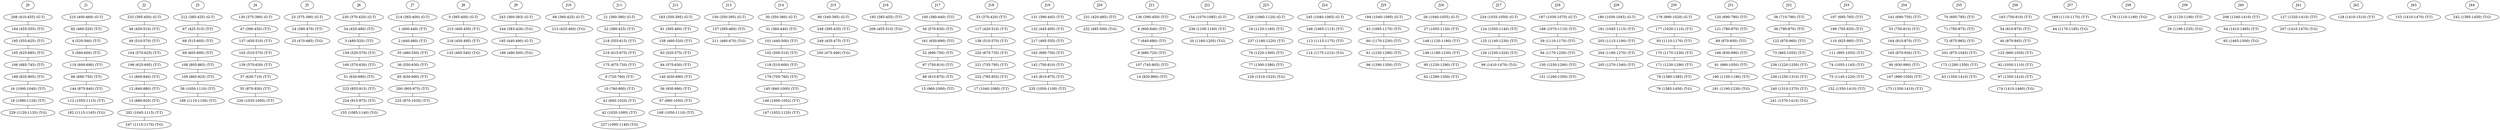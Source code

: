 graph g {
ranksep=0.2;
overlap=scale;
"J0" -- "208 (410-455) (G-T)" [style=dotted];
"208 (410-455) (G-T)" -- "194 (455-555) (T-T)" [weight=1.2, len=0.5];
"194 (455-555) (T-T)" -- "195 (555-625) (T-T)" [weight=1.2, len=0.5];
"195 (555-625) (T-T)" -- "105 (625-685) (T-T)" [weight=1.2, len=0.5];
"105 (625-685) (T-T)" -- "106 (685-745) (T-T)" [weight=1.2, len=0.5];
"106 (685-745) (T-T)" -- "199 (835-905) (T-T)" [weight=1.2, len=0.5];
"199 (835-905) (T-T)" -- "16 (1000-1040) (T-T)" [weight=1.2, len=0.5];
"16 (1000-1040) (T-T)" -- "18 (1080-1120) (T-T)" [weight=1.2, len=0.5];
"18 (1080-1120) (T-T)" -- "229 (1120-1135) (T-G)" [weight=1.2, len=0.5];
"J1" -- "210 (400-460) (G-T)" [style=dotted];
"210 (400-460) (G-T)" -- "82 (460-520) (T-T)" [weight=1.2, len=0.5];
"82 (460-520) (T-T)" -- "4 (520-560) (T-T)" [weight=1.2, len=0.5];
"4 (520-560) (T-T)" -- "5 (560-600) (T-T)" [weight=1.2, len=0.5];
"5 (560-600) (T-T)" -- "119 (600-690) (T-T)" [weight=1.2, len=0.5];
"119 (600-690) (T-T)" -- "86 (690-750) (T-T)" [weight=1.2, len=0.5];
"86 (690-750) (T-T)" -- "144 (875-940) (T-T)" [weight=1.2, len=0.5];
"144 (875-940) (T-T)" -- "112 (1055-1115) (T-T)" [weight=1.2, len=0.5];
"112 (1055-1115) (T-T)" -- "182 (1115-1165) (T-G)" [weight=1.2, len=0.5];
"J2" -- "233 (395-450) (G-T)" [style=dotted];
"233 (395-450) (G-T)" -- "48 (450-510) (T-T)" [weight=1.2, len=0.5];
"48 (450-510) (T-T)" -- "49 (510-570) (T-T)" [weight=1.2, len=0.5];
"49 (510-570) (T-T)" -- "104 (570-625) (T-T)" [weight=1.2, len=0.5];
"104 (570-625) (T-T)" -- "196 (625-695) (T-T)" [weight=1.2, len=0.5];
"196 (625-695) (T-T)" -- "11 (800-840) (T-T)" [weight=1.2, len=0.5];
"11 (800-840) (T-T)" -- "12 (840-880) (T-T)" [weight=1.2, len=0.5];
"12 (840-880) (T-T)" -- "13 (880-920) (T-T)" [weight=1.2, len=0.5];
"13 (880-920) (T-T)" -- "202 (1045-1115) (T-T)" [weight=1.2, len=0.5];
"202 (1045-1115) (T-T)" -- "247 (1115-1170) (T-G)" [weight=1.2, len=0.5];
"J3" -- "212 (385-425) (G-T)" [style=dotted];
"212 (385-425) (G-T)" -- "67 (425-515) (T-T)" [weight=1.2, len=0.5];
"67 (425-515) (T-T)" -- "68 (515-605) (T-T)" [weight=1.2, len=0.5];
"68 (515-605) (T-T)" -- "69 (605-695) (T-T)" [weight=1.2, len=0.5];
"69 (605-695) (T-T)" -- "108 (805-865) (T-T)" [weight=1.2, len=0.5];
"108 (805-865) (T-T)" -- "109 (865-925) (T-T)" [weight=1.2, len=0.5];
"109 (865-925) (T-T)" -- "58 (1050-1110) (T-T)" [weight=1.2, len=0.5];
"58 (1050-1110) (T-T)" -- "189 (1110-1150) (T-T)" [weight=1.2, len=0.5];
"J4" -- "130 (375-390) (G-T)" [style=dotted];
"130 (375-390) (G-T)" -- "47 (390-450) (T-T)" [weight=1.2, len=0.5];
"47 (390-450) (T-T)" -- "137 (450-510) (T-T)" [weight=1.2, len=0.5];
"137 (450-510) (T-T)" -- "103 (510-570) (T-T)" [weight=1.2, len=0.5];
"103 (510-570) (T-T)" -- "139 (570-630) (T-T)" [weight=1.2, len=0.5];
"139 (570-630) (T-T)" -- "37 (630-710) (T-T)" [weight=1.2, len=0.5];
"37 (630-710) (T-T)" -- "55 (870-930) (T-T)" [weight=1.2, len=0.5];
"55 (870-930) (T-T)" -- "226 (1035-1095) (T-T)" [weight=1.2, len=0.5];
"J5" -- "23 (375-390) (G-T)" [style=dotted];
"23 (375-390) (G-T)" -- "24 (390-470) (T-T)" [weight=1.2, len=0.5];
"24 (390-470) (T-T)" -- "25 (470-485) (T-G)" [weight=1.2, len=0.5];
"J6" -- "230 (370-420) (G-T)" [style=dotted];
"230 (370-420) (G-T)" -- "34 (420-480) (T-T)" [weight=1.2, len=0.5];
"34 (420-480) (T-T)" -- "3 (480-520) (T-T)" [weight=1.2, len=0.5];
"3 (480-520) (T-T)" -- "159 (520-570) (T-T)" [weight=1.2, len=0.5];
"159 (520-570) (T-T)" -- "160 (570-630) (T-T)" [weight=1.2, len=0.5];
"160 (570-630) (T-T)" -- "51 (630-690) (T-T)" [weight=1.2, len=0.5];
"51 (630-690) (T-T)" -- "223 (855-915) (T-T)" [weight=1.2, len=0.5];
"223 (855-915) (T-T)" -- "224 (915-975) (T-T)" [weight=1.2, len=0.5];
"224 (915-975) (T-T)" -- "155 (1085-1140) (T-G)" [weight=1.2, len=0.5];
"J7" -- "214 (365-400) (G-T)" [style=dotted];
"214 (365-400) (G-T)" -- "1 (400-440) (T-T)" [weight=1.2, len=0.5];
"1 (400-440) (T-T)" -- "2 (440-480) (T-T)" [weight=1.2, len=0.5];
"2 (440-480) (T-T)" -- "35 (480-550) (T-T)" [weight=1.2, len=0.5];
"35 (480-550) (T-T)" -- "36 (550-630) (T-T)" [weight=1.2, len=0.5];
"36 (550-630) (T-T)" -- "85 (630-690) (T-T)" [weight=1.2, len=0.5];
"85 (630-690) (T-T)" -- "200 (905-975) (T-T)" [weight=1.2, len=0.5];
"200 (905-975) (T-T)" -- "225 (975-1035) (T-T)" [weight=1.2, len=0.5];
"J8" -- "0 (365-400) (G-T)" [style=dotted];
"0 (365-400) (G-T)" -- "215 (400-450) (T-T)" [weight=1.2, len=0.5];
"215 (400-450) (T-T)" -- "216 (450-495) (T-T)" [weight=1.2, len=0.5];
"216 (450-495) (T-T)" -- "133 (495-540) (T-G)" [weight=1.2, len=0.5];
"J9" -- "243 (360-383) (G-T)" [style=dotted];
"243 (360-383) (G-T)" -- "244 (383-426) (T-G)" [weight=1.2, len=0.5];
"244 (383-426) (T-G)" -- "185 (440-490) (G-T)" [weight=1.2, len=0.5];
"185 (440-490) (G-T)" -- "186 (490-505) (T-G)" [weight=1.2, len=0.5];
"J10" -- "66 (360-425) (G-T)" [style=dotted];
"66 (360-425) (G-T)" -- "213 (425-460) (T-G)" [weight=1.2, len=0.5];
"J11" -- "21 (360-380) (G-T)" [style=dotted];
"21 (360-380) (G-T)" -- "22 (380-425) (T-T)" [weight=1.2, len=0.5];
"22 (380-425) (T-T)" -- "218 (555-615) (T-T)" [weight=1.2, len=0.5];
"218 (555-615) (T-T)" -- "219 (615-675) (T-T)" [weight=1.2, len=0.5];
"219 (615-675) (T-T)" -- "175 (675-720) (T-T)" [weight=1.2, len=0.5];
"175 (675-720) (T-T)" -- "9 (720-760) (T-T)" [weight=1.2, len=0.5];
"9 (720-760) (T-T)" -- "10 (760-800) (T-T)" [weight=1.2, len=0.5];
"10 (760-800) (T-T)" -- "41 (945-1020) (T-T)" [weight=1.2, len=0.5];
"41 (945-1020) (T-T)" -- "42 (1020-1095) (T-T)" [weight=1.2, len=0.5];
"42 (1020-1095) (T-T)" -- "227 (1095-1140) (T-G)" [weight=1.2, len=0.5];
"J12" -- "183 (350-395) (G-T)" [style=dotted];
"183 (350-395) (G-T)" -- "81 (395-460) (T-T)" [weight=1.2, len=0.5];
"81 (395-460) (T-T)" -- "158 (460-520) (T-T)" [weight=1.2, len=0.5];
"158 (460-520) (T-T)" -- "83 (520-575) (T-T)" [weight=1.2, len=0.5];
"83 (520-575) (T-T)" -- "84 (575-630) (T-T)" [weight=1.2, len=0.5];
"84 (575-630) (T-T)" -- "140 (630-690) (T-T)" [weight=1.2, len=0.5];
"140 (630-690) (T-T)" -- "56 (930-990) (T-T)" [weight=1.2, len=0.5];
"56 (930-990) (T-T)" -- "57 (990-1050) (T-T)" [weight=1.2, len=0.5];
"57 (990-1050) (T-T)" -- "168 (1050-1110) (T-T)" [weight=1.2, len=0.5];
"J13" -- "156 (350-395) (G-T)" [style=dotted];
"156 (350-395) (G-T)" -- "157 (395-460) (T-T)" [weight=1.2, len=0.5];
"157 (395-460) (T-T)" -- "211 (460-470) (T-G)" [weight=1.2, len=0.5];
"J14" -- "30 (350-360) (G-T)" [style=dotted];
"30 (350-360) (G-T)" -- "31 (360-440) (T-T)" [weight=1.2, len=0.5];
"31 (360-440) (T-T)" -- "101 (440-500) (T-T)" [weight=1.2, len=0.5];
"101 (440-500) (T-T)" -- "102 (500-510) (T-T)" [weight=1.2, len=0.5];
"102 (500-510) (T-T)" -- "118 (510-600) (T-T)" [weight=1.2, len=0.5];
"118 (510-600) (T-T)" -- "179 (705-760) (T-T)" [weight=1.2, len=0.5];
"179 (705-760) (T-T)" -- "145 (940-1000) (T-T)" [weight=1.2, len=0.5];
"145 (940-1000) (T-T)" -- "146 (1000-1052) (T-T)" [weight=1.2, len=0.5];
"146 (1000-1052) (T-T)" -- "147 (1052-1120) (T-T)" [weight=1.2, len=0.5];
"J15" -- "80 (340-395) (G-T)" [style=dotted];
"80 (340-395) (G-T)" -- "248 (395-435) (T-T)" [weight=1.2, len=0.5];
"248 (395-435) (T-T)" -- "249 (435-475) (T-T)" [weight=1.2, len=0.5];
"249 (435-475) (T-T)" -- "250 (475-490) (T-G)" [weight=1.2, len=0.5];
"J16" -- "193 (385-455) (T-T)" [style=dotted];
"193 (385-455) (T-T)" -- "209 (455-510) (T-G)" [weight=1.2, len=0.5];
"J17" -- "100 (380-440) (T-T)" [style=dotted];
"100 (380-440) (T-T)" -- "50 (570-630) (T-T)" [weight=1.2, len=0.5];
"50 (570-630) (T-T)" -- "161 (630-690) (T-T)" [weight=1.2, len=0.5];
"161 (630-690) (T-T)" -- "52 (690-750) (T-T)" [weight=1.2, len=0.5];
"52 (690-750) (T-T)" -- "87 (750-810) (T-T)" [weight=1.2, len=0.5];
"87 (750-810) (T-T)" -- "88 (810-870) (T-T)" [weight=1.2, len=0.5];
"88 (810-870) (T-T)" -- "15 (960-1000) (T-T)" [weight=1.2, len=0.5];
"J18" -- "33 (370-420) (T-T)" [style=dotted];
"33 (370-420) (T-T)" -- "117 (420-510) (T-T)" [weight=1.2, len=0.5];
"117 (420-510) (T-T)" -- "138 (510-570) (T-T)" [weight=1.2, len=0.5];
"138 (510-570) (T-T)" -- "220 (675-735) (T-T)" [weight=1.2, len=0.5];
"220 (675-735) (T-T)" -- "221 (735-795) (T-T)" [weight=1.2, len=0.5];
"221 (735-795) (T-T)" -- "222 (795-855) (T-T)" [weight=1.2, len=0.5];
"222 (795-855) (T-T)" -- "17 (1040-1080) (T-T)" [weight=1.2, len=0.5];
"J19" -- "131 (390-445) (T-T)" [style=dotted];
"131 (390-445) (T-T)" -- "132 (445-495) (T-T)" [weight=1.2, len=0.5];
"132 (445-495) (T-T)" -- "217 (495-555) (T-T)" [weight=1.2, len=0.5];
"217 (495-555) (T-T)" -- "162 (690-750) (T-T)" [weight=1.2, len=0.5];
"162 (690-750) (T-T)" -- "142 (750-810) (T-T)" [weight=1.2, len=0.5];
"142 (750-810) (T-T)" -- "143 (810-875) (T-T)" [weight=1.2, len=0.5];
"143 (810-875) (T-T)" -- "235 (1050-1100) (T-T)" [weight=1.2, len=0.5];
"J20" -- "231 (420-485) (T-T)" [style=dotted];
"231 (420-485) (T-T)" -- "232 (485-500) (T-G)" [weight=1.2, len=0.5];
"J21" -- "136 (390-450) (T-T)" [style=dotted];
"136 (390-450) (T-T)" -- "6 (600-640) (T-T)" [weight=1.2, len=0.5];
"6 (600-640) (T-T)" -- "7 (640-680) (T-T)" [weight=1.2, len=0.5];
"7 (640-680) (T-T)" -- "8 (680-720) (T-T)" [weight=1.2, len=0.5];
"8 (680-720) (T-T)" -- "107 (745-805) (T-T)" [weight=1.2, len=0.5];
"107 (745-805) (T-T)" -- "14 (920-960) (T-T)" [weight=1.2, len=0.5];
"J22" -- "154 (1070-1085) (G-T)" [style=dotted];
"154 (1070-1085) (G-T)" -- "236 (1100-1160) (T-T)" [weight=1.2, len=0.5];
"236 (1100-1160) (T-T)" -- "20 (1160-1205) (T-G)" [weight=1.2, len=0.5];
"J23" -- "228 (1060-1120) (G-T)" [style=dotted];
"228 (1060-1120) (G-T)" -- "19 (1120-1160) (T-T)" [weight=1.2, len=0.5];
"19 (1120-1160) (T-T)" -- "237 (1160-1220) (T-T)" [weight=1.2, len=0.5];
"237 (1160-1220) (T-T)" -- "76 (1220-1300) (T-T)" [weight=1.2, len=0.5];
"76 (1220-1300) (T-T)" -- "77 (1300-1380) (T-T)" [weight=1.2, len=0.5];
"77 (1300-1380) (T-T)" -- "129 (1510-1525) (T-G)" [weight=1.2, len=0.5];
"J24" -- "245 (1040-1065) (G-T)" [style=dotted];
"245 (1040-1065) (G-T)" -- "246 (1065-1115) (T-T)" [weight=1.2, len=0.5];
"246 (1065-1115) (T-T)" -- "113 (1115-1175) (T-T)" [weight=1.2, len=0.5];
"113 (1115-1175) (T-T)" -- "114 (1175-1215) (T-G)" [weight=1.2, len=0.5];
"J25" -- "184 (1040-1095) (G-T)" [style=dotted];
"184 (1040-1095) (G-T)" -- "43 (1095-1170) (T-T)" [weight=1.2, len=0.5];
"43 (1095-1170) (T-T)" -- "60 (1170-1230) (T-T)" [weight=1.2, len=0.5];
"60 (1170-1230) (T-T)" -- "61 (1230-1290) (T-T)" [weight=1.2, len=0.5];
"61 (1230-1290) (T-T)" -- "96 (1290-1350) (T-T)" [weight=1.2, len=0.5];
"J26" -- "26 (1040-1055) (G-T)" [style=dotted];
"26 (1040-1055) (G-T)" -- "27 (1055-1120) (T-T)" [weight=1.2, len=0.5];
"27 (1055-1120) (T-T)" -- "148 (1120-1180) (T-T)" [weight=1.2, len=0.5];
"148 (1120-1180) (T-T)" -- "149 (1180-1230) (T-T)" [weight=1.2, len=0.5];
"149 (1180-1230) (T-T)" -- "95 (1230-1290) (T-T)" [weight=1.2, len=0.5];
"95 (1230-1290) (T-T)" -- "62 (1290-1350) (T-T)" [weight=1.2, len=0.5];
"J27" -- "234 (1035-1050) (G-T)" [style=dotted];
"234 (1035-1050) (G-T)" -- "124 (1050-1140) (T-T)" [weight=1.2, len=0.5];
"124 (1050-1140) (T-T)" -- "125 (1140-1230) (T-T)" [weight=1.2, len=0.5];
"125 (1140-1230) (T-T)" -- "126 (1230-1320) (T-T)" [weight=1.2, len=0.5];
"126 (1230-1320) (T-T)" -- "98 (1410-1470) (T-G)" [weight=1.2, len=0.5];
"J28" -- "187 (1030-1070) (G-T)" [style=dotted];
"187 (1030-1070) (G-T)" -- "188 (1070-1110) (T-T)" [weight=1.2, len=0.5];
"188 (1070-1110) (T-T)" -- "59 (1110-1170) (T-T)" [weight=1.2, len=0.5];
"59 (1110-1170) (T-T)" -- "94 (1170-1230) (T-T)" [weight=1.2, len=0.5];
"94 (1170-1230) (T-T)" -- "150 (1230-1290) (T-T)" [weight=1.2, len=0.5];
"150 (1230-1290) (T-T)" -- "151 (1290-1350) (T-T)" [weight=1.2, len=0.5];
"J29" -- "180 (1030-1045) (G-T)" [style=dotted];
"180 (1030-1045) (G-T)" -- "181 (1045-1115) (T-T)" [weight=1.2, len=0.5];
"181 (1045-1115) (T-T)" -- "203 (1115-1190) (T-T)" [weight=1.2, len=0.5];
"203 (1115-1190) (T-T)" -- "204 (1190-1270) (T-T)" [weight=1.2, len=0.5];
"204 (1190-1270) (T-T)" -- "205 (1270-1340) (T-T)" [weight=1.2, len=0.5];
"J30" -- "176 (990-1020) (G-T)" [style=dotted];
"176 (990-1020) (G-T)" -- "177 (1020-1110) (T-T)" [weight=1.2, len=0.5];
"177 (1020-1110) (T-T)" -- "93 (1110-1170) (T-T)" [weight=1.2, len=0.5];
"93 (1110-1170) (T-T)" -- "170 (1170-1230) (T-T)" [weight=1.2, len=0.5];
"170 (1170-1230) (T-T)" -- "171 (1230-1290) (T-T)" [weight=1.2, len=0.5];
"171 (1230-1290) (T-T)" -- "78 (1380-1385) (T-T)" [weight=1.2, len=0.5];
"78 (1380-1385) (T-T)" -- "79 (1385-1450) (T-G)" [weight=1.2, len=0.5];
"J31" -- "120 (690-780) (T-T)" [style=dotted];
"120 (690-780) (T-T)" -- "121 (780-870) (T-T)" [weight=1.2, len=0.5];
"121 (780-870) (T-T)" -- "89 (870-930) (T-T)" [weight=1.2, len=0.5];
"89 (870-930) (T-T)" -- "166 (930-990) (T-T)" [weight=1.2, len=0.5];
"166 (930-990) (T-T)" -- "91 (990-1050) (T-T)" [weight=1.2, len=0.5];
"91 (990-1050) (T-T)" -- "190 (1150-1190) (T-T)" [weight=1.2, len=0.5];
"190 (1150-1190) (T-T)" -- "191 (1190-1230) (T-G)" [weight=1.2, len=0.5];
"J32" -- "38 (710-790) (T-T)" [style=dotted];
"38 (710-790) (T-T)" -- "39 (790-870) (T-T)" [weight=1.2, len=0.5];
"39 (790-870) (T-T)" -- "122 (870-960) (T-T)" [weight=1.2, len=0.5];
"122 (870-960) (T-T)" -- "73 (965-1055) (T-T)" [weight=1.2, len=0.5];
"73 (965-1055) (T-T)" -- "238 (1220-1250) (T-T)" [weight=1.2, len=0.5];
"238 (1220-1250) (T-T)" -- "239 (1250-1310) (T-T)" [weight=1.2, len=0.5];
"239 (1250-1310) (T-T)" -- "240 (1310-1370) (T-T)" [weight=1.2, len=0.5];
"240 (1310-1370) (T-T)" -- "241 (1370-1415) (T-G)" [weight=1.2, len=0.5];
"J33" -- "197 (695-765) (T-T)" [style=dotted];
"197 (695-765) (T-T)" -- "198 (765-835) (T-T)" [weight=1.2, len=0.5];
"198 (765-835) (T-T)" -- "110 (925-995) (T-T)" [weight=1.2, len=0.5];
"110 (925-995) (T-T)" -- "111 (995-1055) (T-T)" [weight=1.2, len=0.5];
"111 (995-1055) (T-T)" -- "74 (1055-1145) (T-T)" [weight=1.2, len=0.5];
"74 (1055-1145) (T-T)" -- "75 (1145-1220) (T-T)" [weight=1.2, len=0.5];
"75 (1145-1220) (T-T)" -- "152 (1350-1410) (T-T)" [weight=1.2, len=0.5];
"J34" -- "141 (690-750) (T-T)" [style=dotted];
"141 (690-750) (T-T)" -- "53 (750-810) (T-T)" [weight=1.2, len=0.5];
"53 (750-810) (T-T)" -- "164 (810-870) (T-T)" [weight=1.2, len=0.5];
"164 (810-870) (T-T)" -- "165 (870-930) (T-T)" [weight=1.2, len=0.5];
"165 (870-930) (T-T)" -- "90 (930-990) (T-T)" [weight=1.2, len=0.5];
"90 (930-990) (T-T)" -- "167 (990-1050) (T-T)" [weight=1.2, len=0.5];
"167 (990-1050) (T-T)" -- "173 (1350-1410) (T-T)" [weight=1.2, len=0.5];
"J35" -- "70 (695-785) (T-T)" [style=dotted];
"70 (695-785) (T-T)" -- "71 (785-875) (T-T)" [weight=1.2, len=0.5];
"71 (785-875) (T-T)" -- "72 (875-965) (T-T)" [weight=1.2, len=0.5];
"72 (875-965) (T-T)" -- "201 (975-1045) (T-T)" [weight=1.2, len=0.5];
"201 (975-1045) (T-T)" -- "172 (1290-1350) (T-T)" [weight=1.2, len=0.5];
"172 (1290-1350) (T-T)" -- "63 (1350-1410) (T-T)" [weight=1.2, len=0.5];
"J36" -- "163 (750-810) (T-T)" [style=dotted];
"163 (750-810) (T-T)" -- "54 (810-870) (T-T)" [weight=1.2, len=0.5];
"54 (810-870) (T-T)" -- "40 (870-945) (T-T)" [weight=1.2, len=0.5];
"40 (870-945) (T-T)" -- "123 (960-1050) (T-T)" [weight=1.2, len=0.5];
"123 (960-1050) (T-T)" -- "92 (1050-1110) (T-T)" [weight=1.2, len=0.5];
"92 (1050-1110) (T-T)" -- "97 (1350-1410) (T-T)" [weight=1.2, len=0.5];
"97 (1350-1410) (T-T)" -- "174 (1410-1460) (T-G)" [weight=1.2, len=0.5];
"J37" -- "169 (1110-1170) (T-T)" [style=dotted];
"169 (1110-1170) (T-T)" -- "44 (1170-1185) (T-G)" [weight=1.2, len=0.5];
"J38" -- "178 (1110-1190) (T-G)" [style=dotted];
"J39" -- "28 (1120-1190) (T-T)" [style=dotted];
"28 (1120-1190) (T-T)" -- "29 (1190-1235) (T-G)" [weight=1.2, len=0.5];
"J40" -- "206 (1340-1410) (T-T)" [style=dotted];
"206 (1340-1410) (T-T)" -- "64 (1410-1465) (T-T)" [weight=1.2, len=0.5];
"64 (1410-1465) (T-T)" -- "65 (1465-1500) (T-G)" [weight=1.2, len=0.5];
"J41" -- "127 (1320-1410) (T-T)" [style=dotted];
"127 (1320-1410) (T-T)" -- "207 (1410-1470) (T-G)" [weight=1.2, len=0.5];
"J42" -- "128 (1410-1510) (T-T)" [style=dotted];
"J43" -- "153 (1410-1470) (T-T)" [style=dotted];
"J44" -- "242 (1395-1450) (T-G)" [style=dotted];
}